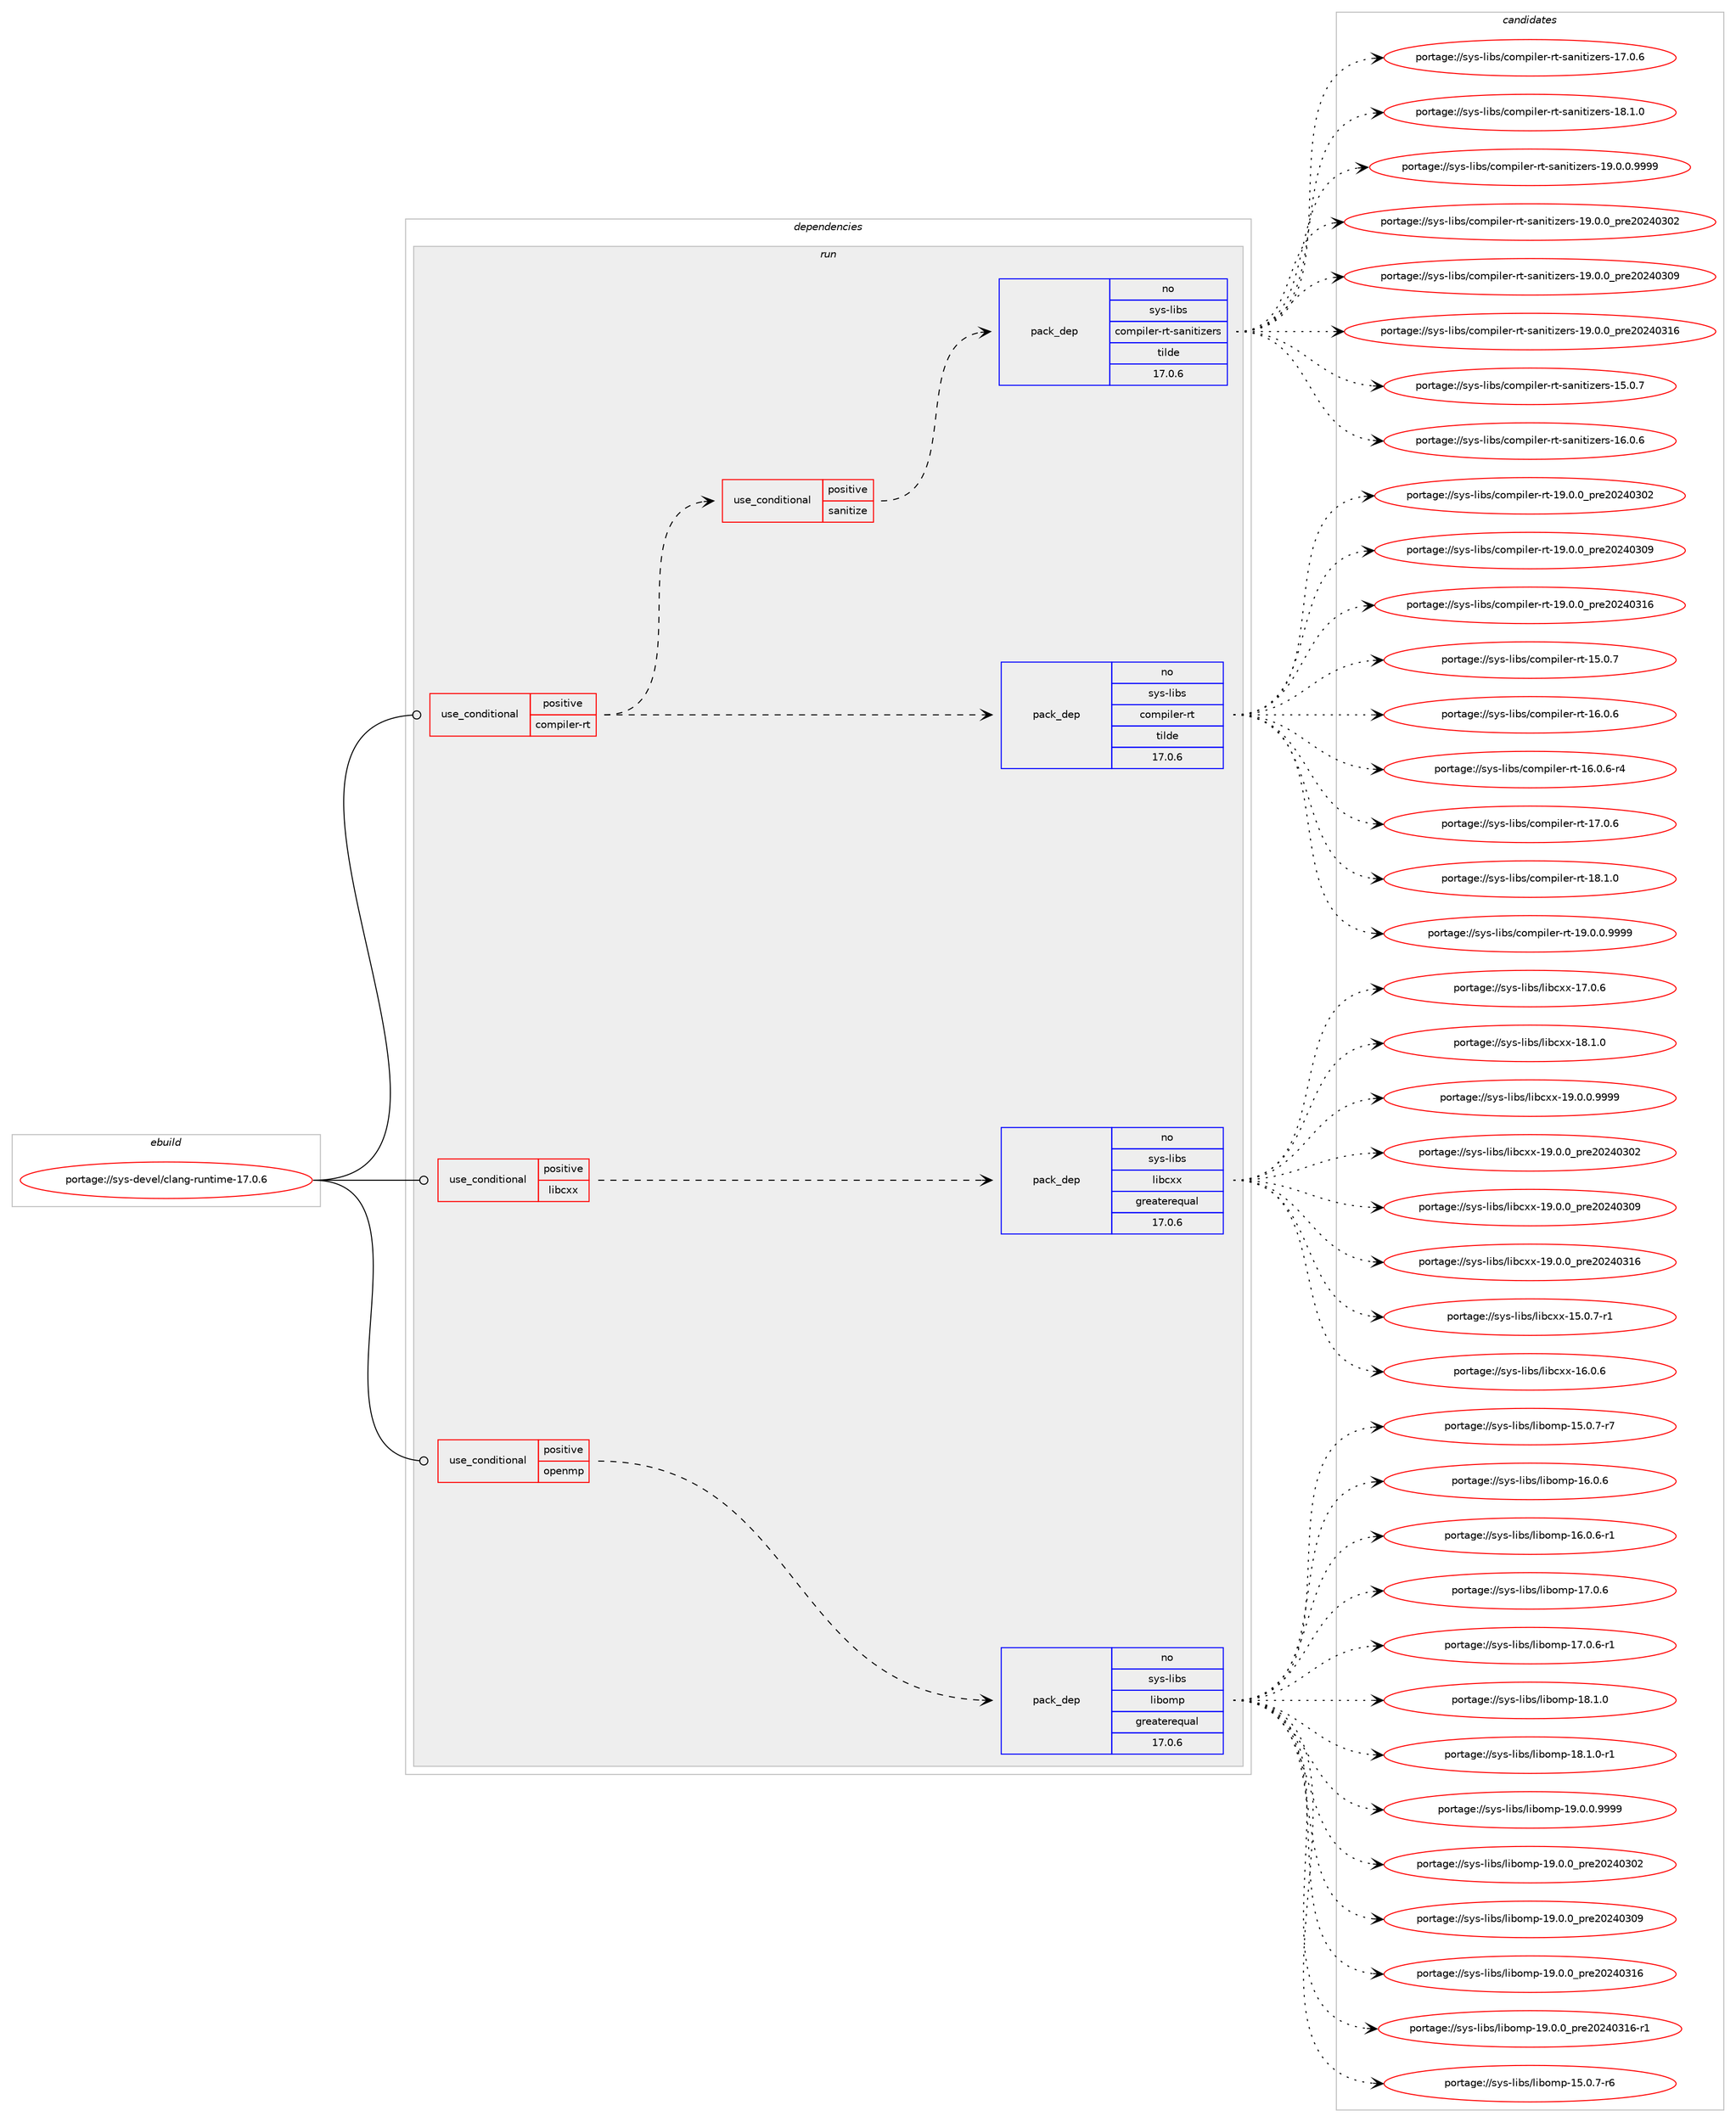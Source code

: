 digraph prolog {

# *************
# Graph options
# *************

newrank=true;
concentrate=true;
compound=true;
graph [rankdir=LR,fontname=Helvetica,fontsize=10,ranksep=1.5];#, ranksep=2.5, nodesep=0.2];
edge  [arrowhead=vee];
node  [fontname=Helvetica,fontsize=10];

# **********
# The ebuild
# **********

subgraph cluster_leftcol {
color=gray;
rank=same;
label=<<i>ebuild</i>>;
id [label="portage://sys-devel/clang-runtime-17.0.6", color=red, width=4, href="../sys-devel/clang-runtime-17.0.6.svg"];
}

# ****************
# The dependencies
# ****************

subgraph cluster_midcol {
color=gray;
label=<<i>dependencies</i>>;
subgraph cluster_compile {
fillcolor="#eeeeee";
style=filled;
label=<<i>compile</i>>;
}
subgraph cluster_compileandrun {
fillcolor="#eeeeee";
style=filled;
label=<<i>compile and run</i>>;
}
subgraph cluster_run {
fillcolor="#eeeeee";
style=filled;
label=<<i>run</i>>;
subgraph cond3410 {
dependency5288 [label=<<TABLE BORDER="0" CELLBORDER="1" CELLSPACING="0" CELLPADDING="4"><TR><TD ROWSPAN="3" CELLPADDING="10">use_conditional</TD></TR><TR><TD>positive</TD></TR><TR><TD>compiler-rt</TD></TR></TABLE>>, shape=none, color=red];
subgraph pack1811 {
dependency5289 [label=<<TABLE BORDER="0" CELLBORDER="1" CELLSPACING="0" CELLPADDING="4" WIDTH="220"><TR><TD ROWSPAN="6" CELLPADDING="30">pack_dep</TD></TR><TR><TD WIDTH="110">no</TD></TR><TR><TD>sys-libs</TD></TR><TR><TD>compiler-rt</TD></TR><TR><TD>tilde</TD></TR><TR><TD>17.0.6</TD></TR></TABLE>>, shape=none, color=blue];
}
dependency5288:e -> dependency5289:w [weight=20,style="dashed",arrowhead="vee"];
subgraph cond3411 {
dependency5290 [label=<<TABLE BORDER="0" CELLBORDER="1" CELLSPACING="0" CELLPADDING="4"><TR><TD ROWSPAN="3" CELLPADDING="10">use_conditional</TD></TR><TR><TD>positive</TD></TR><TR><TD>sanitize</TD></TR></TABLE>>, shape=none, color=red];
subgraph pack1812 {
dependency5291 [label=<<TABLE BORDER="0" CELLBORDER="1" CELLSPACING="0" CELLPADDING="4" WIDTH="220"><TR><TD ROWSPAN="6" CELLPADDING="30">pack_dep</TD></TR><TR><TD WIDTH="110">no</TD></TR><TR><TD>sys-libs</TD></TR><TR><TD>compiler-rt-sanitizers</TD></TR><TR><TD>tilde</TD></TR><TR><TD>17.0.6</TD></TR></TABLE>>, shape=none, color=blue];
}
dependency5290:e -> dependency5291:w [weight=20,style="dashed",arrowhead="vee"];
}
dependency5288:e -> dependency5290:w [weight=20,style="dashed",arrowhead="vee"];
}
id:e -> dependency5288:w [weight=20,style="solid",arrowhead="odot"];
subgraph cond3412 {
dependency5292 [label=<<TABLE BORDER="0" CELLBORDER="1" CELLSPACING="0" CELLPADDING="4"><TR><TD ROWSPAN="3" CELLPADDING="10">use_conditional</TD></TR><TR><TD>positive</TD></TR><TR><TD>libcxx</TD></TR></TABLE>>, shape=none, color=red];
subgraph pack1813 {
dependency5293 [label=<<TABLE BORDER="0" CELLBORDER="1" CELLSPACING="0" CELLPADDING="4" WIDTH="220"><TR><TD ROWSPAN="6" CELLPADDING="30">pack_dep</TD></TR><TR><TD WIDTH="110">no</TD></TR><TR><TD>sys-libs</TD></TR><TR><TD>libcxx</TD></TR><TR><TD>greaterequal</TD></TR><TR><TD>17.0.6</TD></TR></TABLE>>, shape=none, color=blue];
}
dependency5292:e -> dependency5293:w [weight=20,style="dashed",arrowhead="vee"];
}
id:e -> dependency5292:w [weight=20,style="solid",arrowhead="odot"];
subgraph cond3413 {
dependency5294 [label=<<TABLE BORDER="0" CELLBORDER="1" CELLSPACING="0" CELLPADDING="4"><TR><TD ROWSPAN="3" CELLPADDING="10">use_conditional</TD></TR><TR><TD>positive</TD></TR><TR><TD>openmp</TD></TR></TABLE>>, shape=none, color=red];
subgraph pack1814 {
dependency5295 [label=<<TABLE BORDER="0" CELLBORDER="1" CELLSPACING="0" CELLPADDING="4" WIDTH="220"><TR><TD ROWSPAN="6" CELLPADDING="30">pack_dep</TD></TR><TR><TD WIDTH="110">no</TD></TR><TR><TD>sys-libs</TD></TR><TR><TD>libomp</TD></TR><TR><TD>greaterequal</TD></TR><TR><TD>17.0.6</TD></TR></TABLE>>, shape=none, color=blue];
}
dependency5294:e -> dependency5295:w [weight=20,style="dashed",arrowhead="vee"];
}
id:e -> dependency5294:w [weight=20,style="solid",arrowhead="odot"];
}
}

# **************
# The candidates
# **************

subgraph cluster_choices {
rank=same;
color=gray;
label=<<i>candidates</i>>;

subgraph choice1811 {
color=black;
nodesep=1;
choice115121115451081059811547991111091121051081011144511411645495346484655 [label="portage://sys-libs/compiler-rt-15.0.7", color=red, width=4,href="../sys-libs/compiler-rt-15.0.7.svg"];
choice115121115451081059811547991111091121051081011144511411645495446484654 [label="portage://sys-libs/compiler-rt-16.0.6", color=red, width=4,href="../sys-libs/compiler-rt-16.0.6.svg"];
choice1151211154510810598115479911110911210510810111445114116454954464846544511452 [label="portage://sys-libs/compiler-rt-16.0.6-r4", color=red, width=4,href="../sys-libs/compiler-rt-16.0.6-r4.svg"];
choice115121115451081059811547991111091121051081011144511411645495546484654 [label="portage://sys-libs/compiler-rt-17.0.6", color=red, width=4,href="../sys-libs/compiler-rt-17.0.6.svg"];
choice115121115451081059811547991111091121051081011144511411645495646494648 [label="portage://sys-libs/compiler-rt-18.1.0", color=red, width=4,href="../sys-libs/compiler-rt-18.1.0.svg"];
choice1151211154510810598115479911110911210510810111445114116454957464846484657575757 [label="portage://sys-libs/compiler-rt-19.0.0.9999", color=red, width=4,href="../sys-libs/compiler-rt-19.0.0.9999.svg"];
choice115121115451081059811547991111091121051081011144511411645495746484648951121141015048505248514850 [label="portage://sys-libs/compiler-rt-19.0.0_pre20240302", color=red, width=4,href="../sys-libs/compiler-rt-19.0.0_pre20240302.svg"];
choice115121115451081059811547991111091121051081011144511411645495746484648951121141015048505248514857 [label="portage://sys-libs/compiler-rt-19.0.0_pre20240309", color=red, width=4,href="../sys-libs/compiler-rt-19.0.0_pre20240309.svg"];
choice115121115451081059811547991111091121051081011144511411645495746484648951121141015048505248514954 [label="portage://sys-libs/compiler-rt-19.0.0_pre20240316", color=red, width=4,href="../sys-libs/compiler-rt-19.0.0_pre20240316.svg"];
dependency5289:e -> choice115121115451081059811547991111091121051081011144511411645495346484655:w [style=dotted,weight="100"];
dependency5289:e -> choice115121115451081059811547991111091121051081011144511411645495446484654:w [style=dotted,weight="100"];
dependency5289:e -> choice1151211154510810598115479911110911210510810111445114116454954464846544511452:w [style=dotted,weight="100"];
dependency5289:e -> choice115121115451081059811547991111091121051081011144511411645495546484654:w [style=dotted,weight="100"];
dependency5289:e -> choice115121115451081059811547991111091121051081011144511411645495646494648:w [style=dotted,weight="100"];
dependency5289:e -> choice1151211154510810598115479911110911210510810111445114116454957464846484657575757:w [style=dotted,weight="100"];
dependency5289:e -> choice115121115451081059811547991111091121051081011144511411645495746484648951121141015048505248514850:w [style=dotted,weight="100"];
dependency5289:e -> choice115121115451081059811547991111091121051081011144511411645495746484648951121141015048505248514857:w [style=dotted,weight="100"];
dependency5289:e -> choice115121115451081059811547991111091121051081011144511411645495746484648951121141015048505248514954:w [style=dotted,weight="100"];
}
subgraph choice1812 {
color=black;
nodesep=1;
choice1151211154510810598115479911110911210510810111445114116451159711010511610512210111411545495346484655 [label="portage://sys-libs/compiler-rt-sanitizers-15.0.7", color=red, width=4,href="../sys-libs/compiler-rt-sanitizers-15.0.7.svg"];
choice1151211154510810598115479911110911210510810111445114116451159711010511610512210111411545495446484654 [label="portage://sys-libs/compiler-rt-sanitizers-16.0.6", color=red, width=4,href="../sys-libs/compiler-rt-sanitizers-16.0.6.svg"];
choice1151211154510810598115479911110911210510810111445114116451159711010511610512210111411545495546484654 [label="portage://sys-libs/compiler-rt-sanitizers-17.0.6", color=red, width=4,href="../sys-libs/compiler-rt-sanitizers-17.0.6.svg"];
choice1151211154510810598115479911110911210510810111445114116451159711010511610512210111411545495646494648 [label="portage://sys-libs/compiler-rt-sanitizers-18.1.0", color=red, width=4,href="../sys-libs/compiler-rt-sanitizers-18.1.0.svg"];
choice11512111545108105981154799111109112105108101114451141164511597110105116105122101114115454957464846484657575757 [label="portage://sys-libs/compiler-rt-sanitizers-19.0.0.9999", color=red, width=4,href="../sys-libs/compiler-rt-sanitizers-19.0.0.9999.svg"];
choice1151211154510810598115479911110911210510810111445114116451159711010511610512210111411545495746484648951121141015048505248514850 [label="portage://sys-libs/compiler-rt-sanitizers-19.0.0_pre20240302", color=red, width=4,href="../sys-libs/compiler-rt-sanitizers-19.0.0_pre20240302.svg"];
choice1151211154510810598115479911110911210510810111445114116451159711010511610512210111411545495746484648951121141015048505248514857 [label="portage://sys-libs/compiler-rt-sanitizers-19.0.0_pre20240309", color=red, width=4,href="../sys-libs/compiler-rt-sanitizers-19.0.0_pre20240309.svg"];
choice1151211154510810598115479911110911210510810111445114116451159711010511610512210111411545495746484648951121141015048505248514954 [label="portage://sys-libs/compiler-rt-sanitizers-19.0.0_pre20240316", color=red, width=4,href="../sys-libs/compiler-rt-sanitizers-19.0.0_pre20240316.svg"];
dependency5291:e -> choice1151211154510810598115479911110911210510810111445114116451159711010511610512210111411545495346484655:w [style=dotted,weight="100"];
dependency5291:e -> choice1151211154510810598115479911110911210510810111445114116451159711010511610512210111411545495446484654:w [style=dotted,weight="100"];
dependency5291:e -> choice1151211154510810598115479911110911210510810111445114116451159711010511610512210111411545495546484654:w [style=dotted,weight="100"];
dependency5291:e -> choice1151211154510810598115479911110911210510810111445114116451159711010511610512210111411545495646494648:w [style=dotted,weight="100"];
dependency5291:e -> choice11512111545108105981154799111109112105108101114451141164511597110105116105122101114115454957464846484657575757:w [style=dotted,weight="100"];
dependency5291:e -> choice1151211154510810598115479911110911210510810111445114116451159711010511610512210111411545495746484648951121141015048505248514850:w [style=dotted,weight="100"];
dependency5291:e -> choice1151211154510810598115479911110911210510810111445114116451159711010511610512210111411545495746484648951121141015048505248514857:w [style=dotted,weight="100"];
dependency5291:e -> choice1151211154510810598115479911110911210510810111445114116451159711010511610512210111411545495746484648951121141015048505248514954:w [style=dotted,weight="100"];
}
subgraph choice1813 {
color=black;
nodesep=1;
choice1151211154510810598115471081059899120120454953464846554511449 [label="portage://sys-libs/libcxx-15.0.7-r1", color=red, width=4,href="../sys-libs/libcxx-15.0.7-r1.svg"];
choice115121115451081059811547108105989912012045495446484654 [label="portage://sys-libs/libcxx-16.0.6", color=red, width=4,href="../sys-libs/libcxx-16.0.6.svg"];
choice115121115451081059811547108105989912012045495546484654 [label="portage://sys-libs/libcxx-17.0.6", color=red, width=4,href="../sys-libs/libcxx-17.0.6.svg"];
choice115121115451081059811547108105989912012045495646494648 [label="portage://sys-libs/libcxx-18.1.0", color=red, width=4,href="../sys-libs/libcxx-18.1.0.svg"];
choice1151211154510810598115471081059899120120454957464846484657575757 [label="portage://sys-libs/libcxx-19.0.0.9999", color=red, width=4,href="../sys-libs/libcxx-19.0.0.9999.svg"];
choice115121115451081059811547108105989912012045495746484648951121141015048505248514850 [label="portage://sys-libs/libcxx-19.0.0_pre20240302", color=red, width=4,href="../sys-libs/libcxx-19.0.0_pre20240302.svg"];
choice115121115451081059811547108105989912012045495746484648951121141015048505248514857 [label="portage://sys-libs/libcxx-19.0.0_pre20240309", color=red, width=4,href="../sys-libs/libcxx-19.0.0_pre20240309.svg"];
choice115121115451081059811547108105989912012045495746484648951121141015048505248514954 [label="portage://sys-libs/libcxx-19.0.0_pre20240316", color=red, width=4,href="../sys-libs/libcxx-19.0.0_pre20240316.svg"];
dependency5293:e -> choice1151211154510810598115471081059899120120454953464846554511449:w [style=dotted,weight="100"];
dependency5293:e -> choice115121115451081059811547108105989912012045495446484654:w [style=dotted,weight="100"];
dependency5293:e -> choice115121115451081059811547108105989912012045495546484654:w [style=dotted,weight="100"];
dependency5293:e -> choice115121115451081059811547108105989912012045495646494648:w [style=dotted,weight="100"];
dependency5293:e -> choice1151211154510810598115471081059899120120454957464846484657575757:w [style=dotted,weight="100"];
dependency5293:e -> choice115121115451081059811547108105989912012045495746484648951121141015048505248514850:w [style=dotted,weight="100"];
dependency5293:e -> choice115121115451081059811547108105989912012045495746484648951121141015048505248514857:w [style=dotted,weight="100"];
dependency5293:e -> choice115121115451081059811547108105989912012045495746484648951121141015048505248514954:w [style=dotted,weight="100"];
}
subgraph choice1814 {
color=black;
nodesep=1;
choice11512111545108105981154710810598111109112454953464846554511454 [label="portage://sys-libs/libomp-15.0.7-r6", color=red, width=4,href="../sys-libs/libomp-15.0.7-r6.svg"];
choice11512111545108105981154710810598111109112454953464846554511455 [label="portage://sys-libs/libomp-15.0.7-r7", color=red, width=4,href="../sys-libs/libomp-15.0.7-r7.svg"];
choice1151211154510810598115471081059811110911245495446484654 [label="portage://sys-libs/libomp-16.0.6", color=red, width=4,href="../sys-libs/libomp-16.0.6.svg"];
choice11512111545108105981154710810598111109112454954464846544511449 [label="portage://sys-libs/libomp-16.0.6-r1", color=red, width=4,href="../sys-libs/libomp-16.0.6-r1.svg"];
choice1151211154510810598115471081059811110911245495546484654 [label="portage://sys-libs/libomp-17.0.6", color=red, width=4,href="../sys-libs/libomp-17.0.6.svg"];
choice11512111545108105981154710810598111109112454955464846544511449 [label="portage://sys-libs/libomp-17.0.6-r1", color=red, width=4,href="../sys-libs/libomp-17.0.6-r1.svg"];
choice1151211154510810598115471081059811110911245495646494648 [label="portage://sys-libs/libomp-18.1.0", color=red, width=4,href="../sys-libs/libomp-18.1.0.svg"];
choice11512111545108105981154710810598111109112454956464946484511449 [label="portage://sys-libs/libomp-18.1.0-r1", color=red, width=4,href="../sys-libs/libomp-18.1.0-r1.svg"];
choice11512111545108105981154710810598111109112454957464846484657575757 [label="portage://sys-libs/libomp-19.0.0.9999", color=red, width=4,href="../sys-libs/libomp-19.0.0.9999.svg"];
choice1151211154510810598115471081059811110911245495746484648951121141015048505248514850 [label="portage://sys-libs/libomp-19.0.0_pre20240302", color=red, width=4,href="../sys-libs/libomp-19.0.0_pre20240302.svg"];
choice1151211154510810598115471081059811110911245495746484648951121141015048505248514857 [label="portage://sys-libs/libomp-19.0.0_pre20240309", color=red, width=4,href="../sys-libs/libomp-19.0.0_pre20240309.svg"];
choice1151211154510810598115471081059811110911245495746484648951121141015048505248514954 [label="portage://sys-libs/libomp-19.0.0_pre20240316", color=red, width=4,href="../sys-libs/libomp-19.0.0_pre20240316.svg"];
choice11512111545108105981154710810598111109112454957464846489511211410150485052485149544511449 [label="portage://sys-libs/libomp-19.0.0_pre20240316-r1", color=red, width=4,href="../sys-libs/libomp-19.0.0_pre20240316-r1.svg"];
dependency5295:e -> choice11512111545108105981154710810598111109112454953464846554511454:w [style=dotted,weight="100"];
dependency5295:e -> choice11512111545108105981154710810598111109112454953464846554511455:w [style=dotted,weight="100"];
dependency5295:e -> choice1151211154510810598115471081059811110911245495446484654:w [style=dotted,weight="100"];
dependency5295:e -> choice11512111545108105981154710810598111109112454954464846544511449:w [style=dotted,weight="100"];
dependency5295:e -> choice1151211154510810598115471081059811110911245495546484654:w [style=dotted,weight="100"];
dependency5295:e -> choice11512111545108105981154710810598111109112454955464846544511449:w [style=dotted,weight="100"];
dependency5295:e -> choice1151211154510810598115471081059811110911245495646494648:w [style=dotted,weight="100"];
dependency5295:e -> choice11512111545108105981154710810598111109112454956464946484511449:w [style=dotted,weight="100"];
dependency5295:e -> choice11512111545108105981154710810598111109112454957464846484657575757:w [style=dotted,weight="100"];
dependency5295:e -> choice1151211154510810598115471081059811110911245495746484648951121141015048505248514850:w [style=dotted,weight="100"];
dependency5295:e -> choice1151211154510810598115471081059811110911245495746484648951121141015048505248514857:w [style=dotted,weight="100"];
dependency5295:e -> choice1151211154510810598115471081059811110911245495746484648951121141015048505248514954:w [style=dotted,weight="100"];
dependency5295:e -> choice11512111545108105981154710810598111109112454957464846489511211410150485052485149544511449:w [style=dotted,weight="100"];
}
}

}
